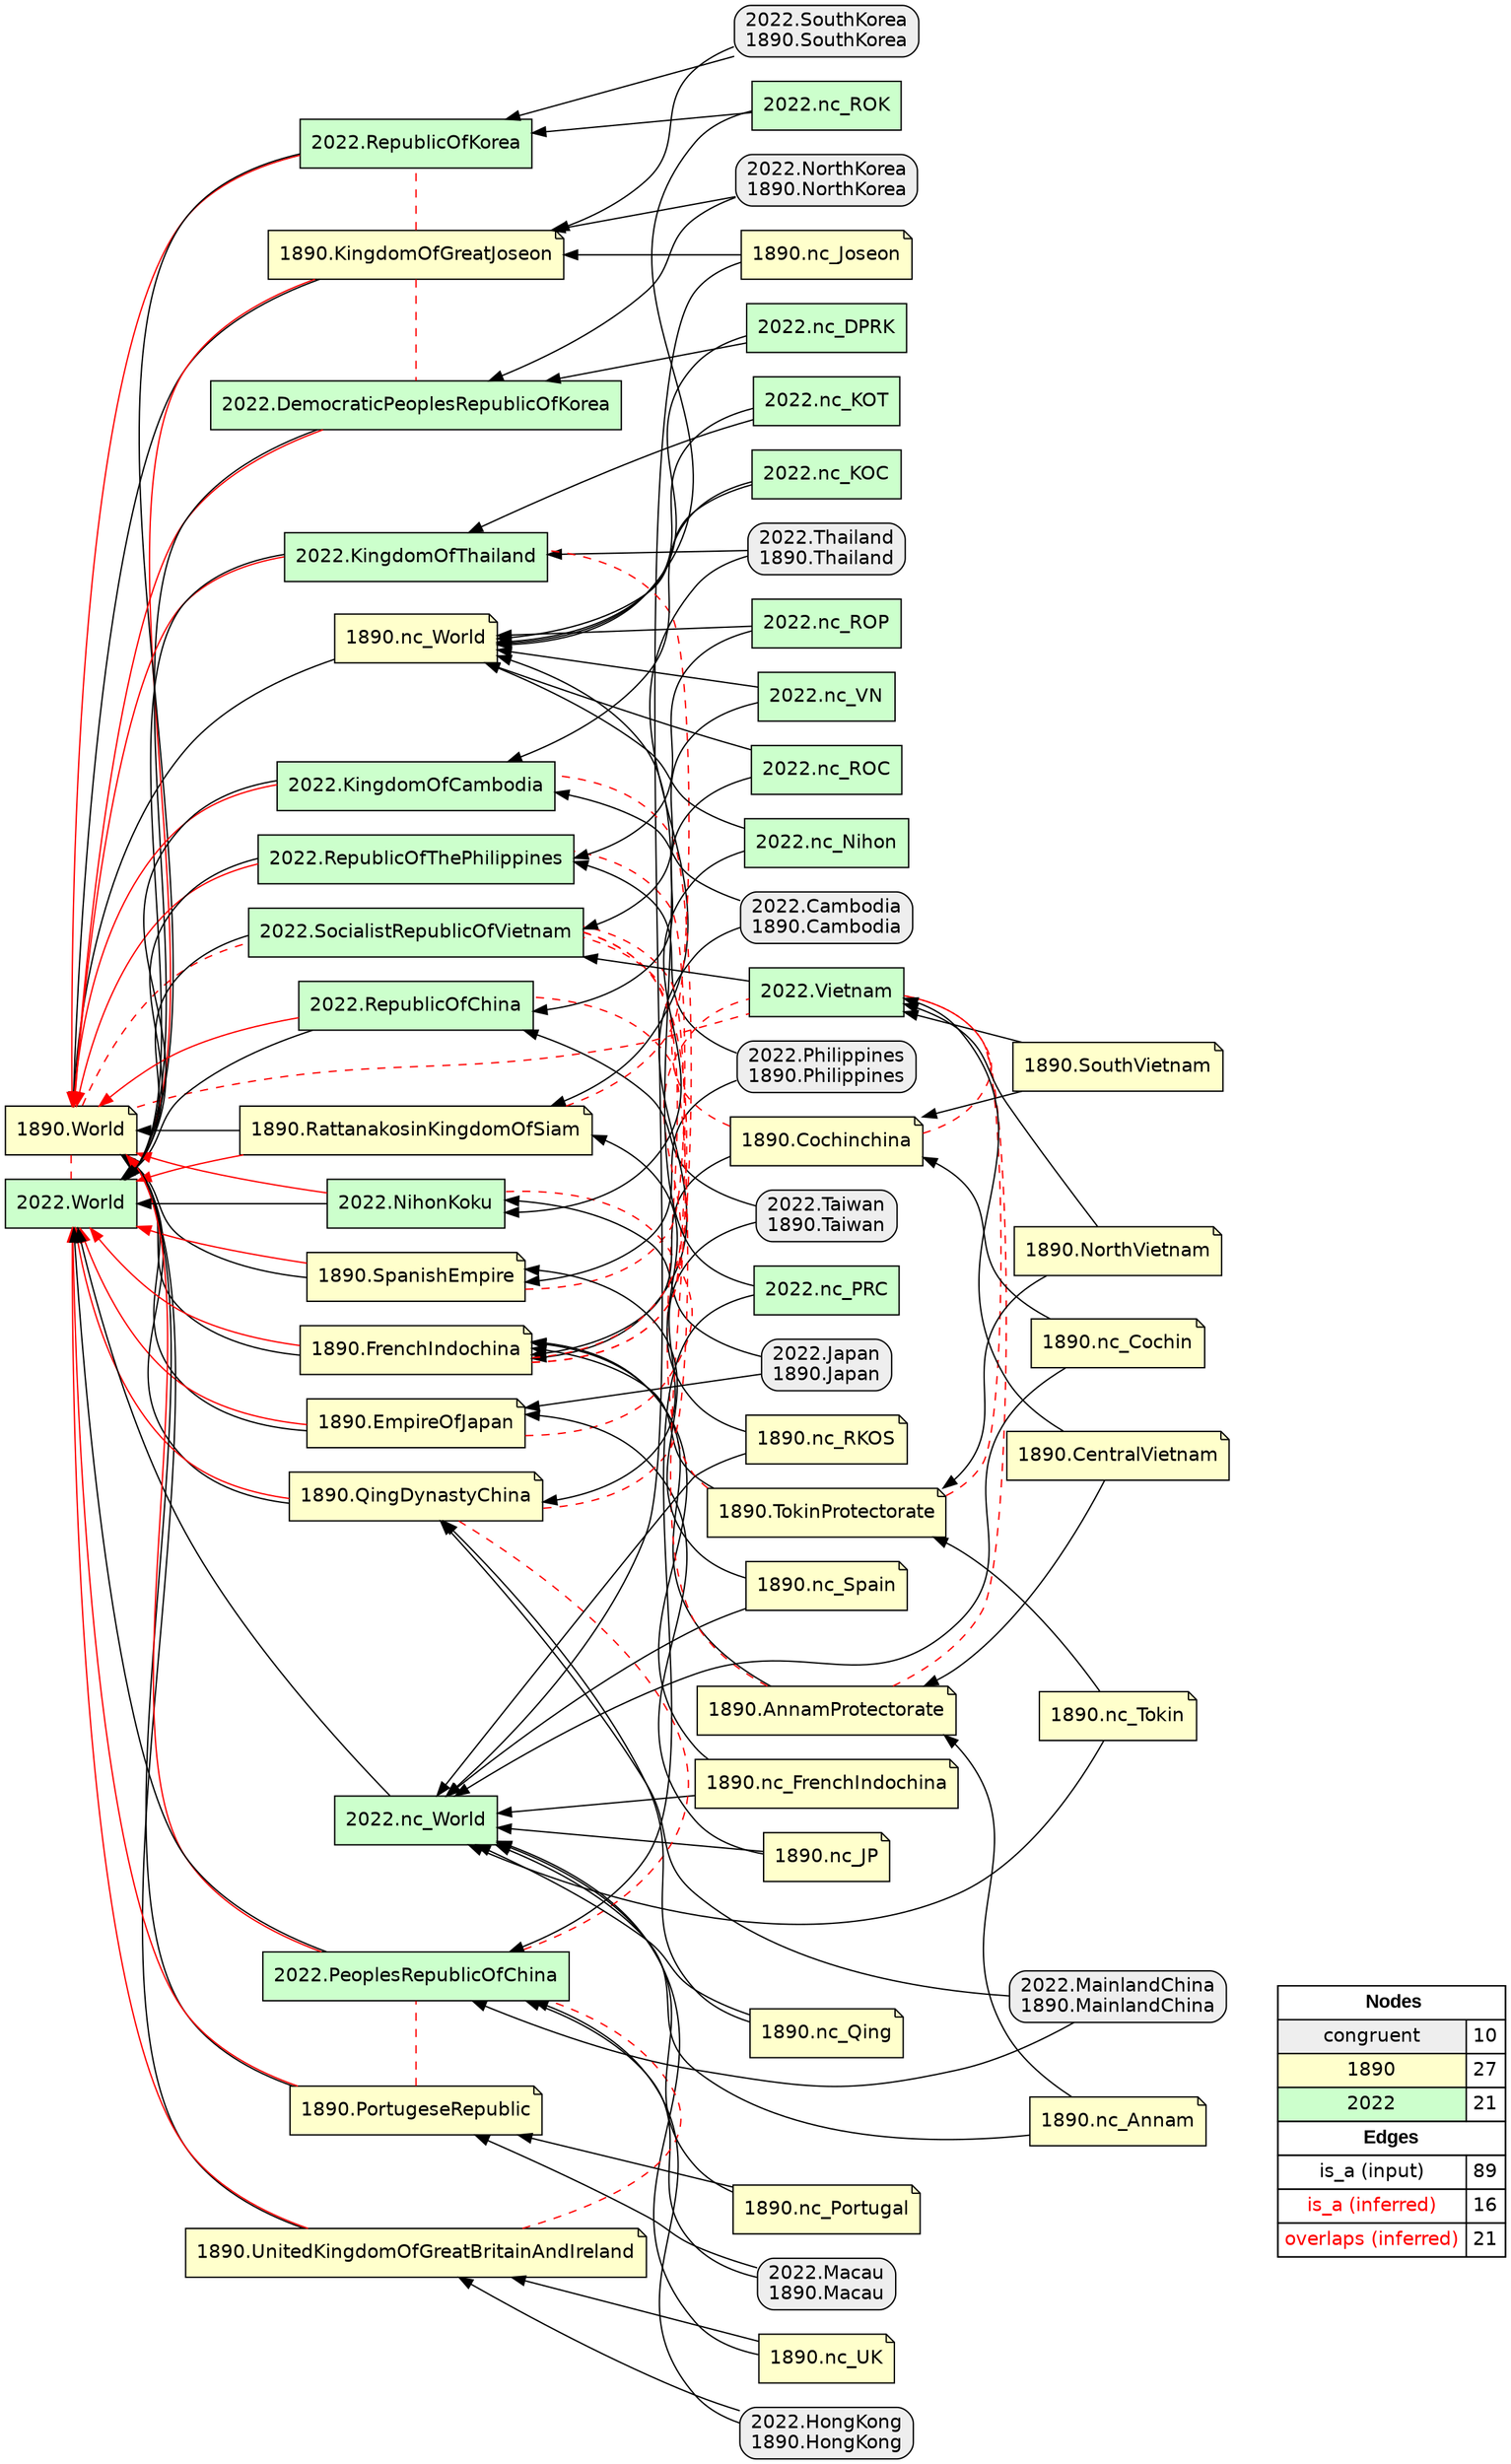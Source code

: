 digraph{
rankdir=RL
node[shape=box style="filled,rounded" fillcolor="#EEEEEE" fontname="helvetica"] 
"2022.MainlandChina\n1890.MainlandChina"
"2022.HongKong\n1890.HongKong"
"2022.Taiwan\n1890.Taiwan"
"2022.NorthKorea\n1890.NorthKorea"
"2022.Philippines\n1890.Philippines"
"2022.Cambodia\n1890.Cambodia"
"2022.Thailand\n1890.Thailand"
"2022.SouthKorea\n1890.SouthKorea"
"2022.Macau\n1890.Macau"
"2022.Japan\n1890.Japan"
node[shape=note style=filled fillcolor="#FFFFCC" fontname="helvetica"] 
"1890.nc_FrenchIndochina"
"1890.nc_World"
"1890.EmpireOfJapan"
"1890.nc_JP"
"1890.TokinProtectorate"
"1890.SouthVietnam"
"1890.AnnamProtectorate"
"1890.Cochinchina"
"1890.nc_UK"
"1890.nc_Tokin"
"1890.UnitedKingdomOfGreatBritainAndIreland"
"1890.CentralVietnam"
"1890.QingDynastyChina"
"1890.nc_Portugal"
"1890.SpanishEmpire"
"1890.nc_Annam"
"1890.KingdomOfGreatJoseon"
"1890.PortugeseRepublic"
"1890.nc_RKOS"
"1890.nc_Joseon"
"1890.nc_Qing"
"1890.NorthVietnam"
"1890.nc_Cochin"
"1890.RattanakosinKingdomOfSiam"
"1890.World"
"1890.FrenchIndochina"
"1890.nc_Spain"
node[shape=box style=filled fillcolor="#CCFFCC" fontname="helvetica"] 
"2022.nc_VN"
"2022.SocialistRepublicOfVietnam"
"2022.RepublicOfKorea"
"2022.DemocraticPeoplesRepublicOfKorea"
"2022.nc_ROK"
"2022.nc_World"
"2022.PeoplesRepublicOfChina"
"2022.RepublicOfChina"
"2022.RepublicOfThePhilippines"
"2022.nc_Nihon"
"2022.Vietnam"
"2022.nc_DPRK"
"2022.NihonKoku"
"2022.World"
"2022.KingdomOfThailand"
"2022.nc_PRC"
"2022.nc_KOC"
"2022.nc_ROC"
"2022.nc_KOT"
"2022.nc_ROP"
"2022.KingdomOfCambodia"
edge[arrowhead=normal style=solid color="#000000" constraint=true penwidth=1]
"1890.nc_Qing" -> "2022.nc_World"
"2022.nc_ROC" -> "1890.nc_World"
"2022.nc_DPRK" -> "2022.DemocraticPeoplesRepublicOfKorea"
"1890.nc_Joseon" -> "1890.KingdomOfGreatJoseon"
"2022.Taiwan\n1890.Taiwan" -> "2022.RepublicOfChina"
"2022.nc_VN" -> "2022.SocialistRepublicOfVietnam"
"2022.NorthKorea\n1890.NorthKorea" -> "1890.KingdomOfGreatJoseon"
"1890.nc_Portugal" -> "1890.PortugeseRepublic"
"2022.RepublicOfKorea" -> "2022.World"
"1890.CentralVietnam" -> "1890.AnnamProtectorate"
"1890.RattanakosinKingdomOfSiam" -> "1890.World"
"2022.nc_KOC" -> "1890.nc_World"
"2022.Cambodia\n1890.Cambodia" -> "1890.FrenchIndochina"
"2022.nc_ROC" -> "2022.RepublicOfChina"
"2022.nc_ROK" -> "2022.RepublicOfKorea"
"2022.nc_Nihon" -> "1890.nc_World"
"2022.HongKong\n1890.HongKong" -> "2022.PeoplesRepublicOfChina"
"1890.SouthVietnam" -> "2022.Vietnam"
"2022.nc_Nihon" -> "2022.NihonKoku"
"1890.Cochinchina" -> "1890.FrenchIndochina"
"1890.nc_JP" -> "2022.nc_World"
"1890.AnnamProtectorate" -> "1890.FrenchIndochina"
"1890.nc_Annam" -> "2022.nc_World"
"2022.RepublicOfChina" -> "2022.World"
"1890.nc_Cochin" -> "1890.Cochinchina"
"2022.SocialistRepublicOfVietnam" -> "2022.World"
"1890.nc_Cochin" -> "2022.nc_World"
"2022.nc_DPRK" -> "1890.nc_World"
"2022.Japan\n1890.Japan" -> "2022.NihonKoku"
"2022.Philippines\n1890.Philippines" -> "1890.SpanishEmpire"
"2022.KingdomOfCambodia" -> "2022.World"
"1890.CentralVietnam" -> "2022.Vietnam"
"2022.Macau\n1890.Macau" -> "1890.PortugeseRepublic"
"2022.Thailand\n1890.Thailand" -> "1890.RattanakosinKingdomOfSiam"
"1890.nc_FrenchIndochina" -> "2022.nc_World"
"1890.nc_FrenchIndochina" -> "1890.FrenchIndochina"
"1890.nc_Qing" -> "1890.QingDynastyChina"
"2022.Philippines\n1890.Philippines" -> "2022.RepublicOfThePhilippines"
"1890.nc_RKOS" -> "1890.RattanakosinKingdomOfSiam"
"1890.SouthVietnam" -> "1890.Cochinchina"
"2022.Thailand\n1890.Thailand" -> "2022.KingdomOfThailand"
"2022.Taiwan\n1890.Taiwan" -> "1890.QingDynastyChina"
"1890.nc_Tokin" -> "2022.nc_World"
"2022.nc_ROP" -> "1890.nc_World"
"2022.nc_PRC" -> "1890.nc_World"
"2022.NihonKoku" -> "2022.World"
"1890.FrenchIndochina" -> "1890.World"
"2022.SouthKorea\n1890.SouthKorea" -> "2022.RepublicOfKorea"
"2022.Macau\n1890.Macau" -> "2022.PeoplesRepublicOfChina"
"1890.nc_UK" -> "1890.UnitedKingdomOfGreatBritainAndIreland"
"2022.nc_ROP" -> "2022.RepublicOfThePhilippines"
"2022.nc_ROK" -> "1890.nc_World"
"1890.NorthVietnam" -> "1890.TokinProtectorate"
"1890.EmpireOfJapan" -> "1890.World"
"1890.PortugeseRepublic" -> "1890.World"
"2022.nc_KOT" -> "1890.nc_World"
"1890.KingdomOfGreatJoseon" -> "1890.World"
"1890.nc_Spain" -> "1890.SpanishEmpire"
"2022.nc_World" -> "2022.World"
"2022.Vietnam" -> "2022.SocialistRepublicOfVietnam"
"1890.nc_World" -> "1890.World"
"1890.nc_Portugal" -> "2022.nc_World"
"1890.UnitedKingdomOfGreatBritainAndIreland" -> "1890.World"
"2022.RepublicOfThePhilippines" -> "2022.World"
"2022.nc_KOT" -> "2022.KingdomOfThailand"
"1890.NorthVietnam" -> "2022.Vietnam"
"1890.nc_Annam" -> "1890.AnnamProtectorate"
"2022.Japan\n1890.Japan" -> "1890.EmpireOfJapan"
"2022.PeoplesRepublicOfChina" -> "2022.World"
"1890.SpanishEmpire" -> "1890.World"
"2022.HongKong\n1890.HongKong" -> "1890.UnitedKingdomOfGreatBritainAndIreland"
"1890.nc_Spain" -> "2022.nc_World"
"2022.NorthKorea\n1890.NorthKorea" -> "2022.DemocraticPeoplesRepublicOfKorea"
"1890.TokinProtectorate" -> "1890.FrenchIndochina"
"1890.nc_Tokin" -> "1890.TokinProtectorate"
"1890.QingDynastyChina" -> "1890.World"
"2022.Cambodia\n1890.Cambodia" -> "2022.KingdomOfCambodia"
"1890.nc_RKOS" -> "2022.nc_World"
"2022.nc_VN" -> "1890.nc_World"
"1890.nc_Joseon" -> "2022.nc_World"
"2022.DemocraticPeoplesRepublicOfKorea" -> "2022.World"
"2022.nc_KOC" -> "2022.KingdomOfCambodia"
"1890.nc_JP" -> "1890.EmpireOfJapan"
"2022.SouthKorea\n1890.SouthKorea" -> "1890.KingdomOfGreatJoseon"
"2022.MainlandChina\n1890.MainlandChina" -> "2022.PeoplesRepublicOfChina"
"2022.MainlandChina\n1890.MainlandChina" -> "1890.QingDynastyChina"
"1890.nc_UK" -> "2022.nc_World"
"2022.KingdomOfThailand" -> "2022.World"
"2022.nc_PRC" -> "2022.PeoplesRepublicOfChina"
edge[arrowhead=normal style=dotted color="#000000" constraint=true penwidth=1]
edge[arrowhead=normal style=solid color="#FF0000" constraint=true penwidth=1]
"1890.SpanishEmpire" -> "2022.World"
"2022.KingdomOfCambodia" -> "1890.World"
"1890.FrenchIndochina" -> "2022.World"
"2022.PeoplesRepublicOfChina" -> "1890.World"
"1890.QingDynastyChina" -> "2022.World"
"2022.NihonKoku" -> "1890.World"
"1890.KingdomOfGreatJoseon" -> "2022.World"
"2022.RepublicOfThePhilippines" -> "1890.World"
"2022.KingdomOfThailand" -> "1890.World"
"1890.UnitedKingdomOfGreatBritainAndIreland" -> "2022.World"
"1890.RattanakosinKingdomOfSiam" -> "2022.World"
"2022.RepublicOfKorea" -> "1890.World"
"1890.EmpireOfJapan" -> "2022.World"
"2022.DemocraticPeoplesRepublicOfKorea" -> "1890.World"
"2022.RepublicOfChina" -> "1890.World"
"1890.PortugeseRepublic" -> "2022.World"
edge[arrowhead=none style=dashed color="#FF0000" constraint=false penwidth=1]
"1890.SpanishEmpire" -> "2022.RepublicOfThePhilippines"
"1890.AnnamProtectorate" -> "2022.SocialistRepublicOfVietnam"
"1890.TokinProtectorate" -> "2022.SocialistRepublicOfVietnam"
"1890.World" -> "2022.World"
"1890.Cochinchina" -> "2022.SocialistRepublicOfVietnam"
"1890.RattanakosinKingdomOfSiam" -> "2022.KingdomOfThailand"
"1890.UnitedKingdomOfGreatBritainAndIreland" -> "2022.PeoplesRepublicOfChina"
"1890.KingdomOfGreatJoseon" -> "2022.DemocraticPeoplesRepublicOfKorea"
"1890.World" -> "2022.Vietnam"
"1890.FrenchIndochina" -> "2022.SocialistRepublicOfVietnam"
"1890.QingDynastyChina" -> "2022.PeoplesRepublicOfChina"
"1890.Cochinchina" -> "2022.Vietnam"
"1890.QingDynastyChina" -> "2022.RepublicOfChina"
"1890.EmpireOfJapan" -> "2022.NihonKoku"
"1890.KingdomOfGreatJoseon" -> "2022.RepublicOfKorea"
"1890.AnnamProtectorate" -> "2022.Vietnam"
"1890.PortugeseRepublic" -> "2022.PeoplesRepublicOfChina"
"1890.World" -> "2022.SocialistRepublicOfVietnam"
"1890.FrenchIndochina" -> "2022.KingdomOfCambodia"
"1890.TokinProtectorate" -> "2022.Vietnam"
"1890.FrenchIndochina" -> "2022.Vietnam"
node[shape=box] 
{rank=source Legend [fillcolor= white margin=0 label=< 
 <TABLE BORDER="0" CELLBORDER="1" CELLSPACING="0" CELLPADDING="4"> 
<TR> <TD COLSPAN="2"><font face="Arial Black"> Nodes</font></TD> </TR> 
<TR> 
 <TD bgcolor="#EEEEEE" fontname="helvetica">congruent</TD> 
 <TD>10</TD> 
 </TR> 
<TR> 
 <TD bgcolor="#FFFFCC" fontname="helvetica">1890</TD> 
 <TD>27</TD> 
 </TR> 
<TR> 
 <TD bgcolor="#CCFFCC" fontname="helvetica">2022</TD> 
 <TD>21</TD> 
 </TR> 
<TR> <TD COLSPAN="2"><font face = "Arial Black"> Edges </font></TD> </TR> 
<TR> 
 <TD><font color ="#000000">is_a (input)</font></TD><TD>89</TD>
</TR>
<TR> 
 <TD><font color ="#FF0000">is_a (inferred)</font></TD><TD>16</TD>
</TR>
<TR> 
 <TD><font color ="#FF0000">overlaps (inferred)</font></TD><TD>21</TD>
</TR>
</TABLE> 
 >] } 
}